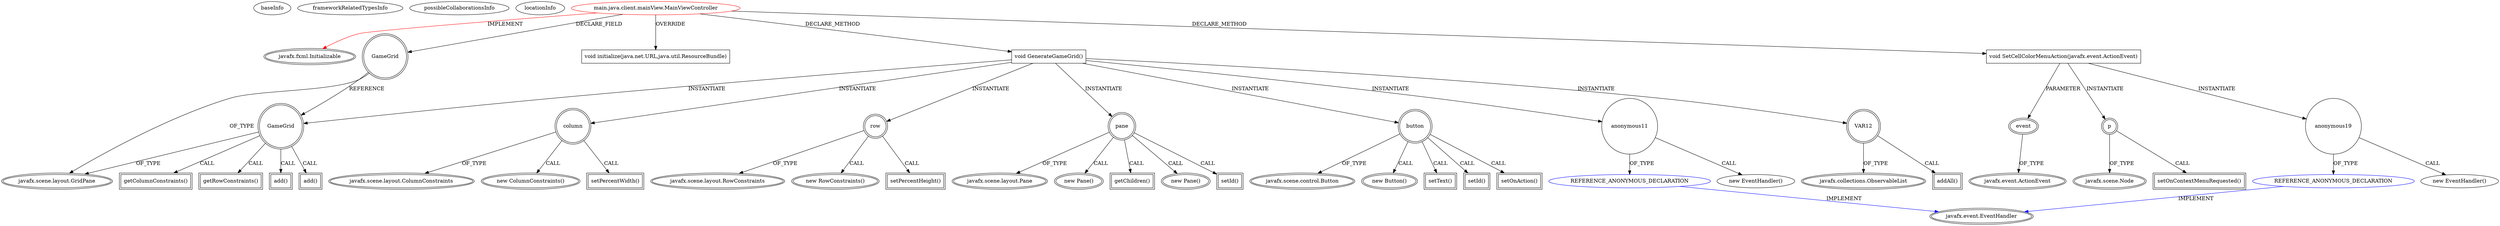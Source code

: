 digraph {
baseInfo[graphId=452,category="extension_graph",isAnonymous=false,possibleRelation=true]
frameworkRelatedTypesInfo[0="javafx.fxml.Initializable"]
possibleCollaborationsInfo[0="452~CLIENT_METHOD_DECLARATION-INSTANTIATION-~javafx.fxml.Initializable ~javafx.event.EventHandler ~false~true"]
locationInfo[projectName="FChapeau-RMI_Connect4",filePath="/FChapeau-RMI_Connect4/RMI_Connect4-master/src/main/java/client/mainView/MainViewController.java",contextSignature="MainViewController",graphId="452"]
0[label="main.java.client.mainView.MainViewController",vertexType="ROOT_CLIENT_CLASS_DECLARATION",isFrameworkType=false,color=red]
1[label="javafx.fxml.Initializable",vertexType="FRAMEWORK_INTERFACE_TYPE",isFrameworkType=true,peripheries=2]
2[label="GameGrid",vertexType="FIELD_DECLARATION",isFrameworkType=true,peripheries=2,shape=circle]
3[label="javafx.scene.layout.GridPane",vertexType="FRAMEWORK_CLASS_TYPE",isFrameworkType=true,peripheries=2]
4[label="void initialize(java.net.URL,java.util.ResourceBundle)",vertexType="OVERRIDING_METHOD_DECLARATION",isFrameworkType=false,shape=box]
5[label="void GenerateGameGrid()",vertexType="CLIENT_METHOD_DECLARATION",isFrameworkType=false,shape=box]
7[label="column",vertexType="VARIABLE_EXPRESION",isFrameworkType=true,peripheries=2,shape=circle]
8[label="javafx.scene.layout.ColumnConstraints",vertexType="FRAMEWORK_CLASS_TYPE",isFrameworkType=true,peripheries=2]
6[label="new ColumnConstraints()",vertexType="CONSTRUCTOR_CALL",isFrameworkType=true,peripheries=2]
10[label="setPercentWidth()",vertexType="INSIDE_CALL",isFrameworkType=true,peripheries=2,shape=box]
11[label="GameGrid",vertexType="VARIABLE_EXPRESION",isFrameworkType=true,peripheries=2,shape=circle]
12[label="getColumnConstraints()",vertexType="INSIDE_CALL",isFrameworkType=true,peripheries=2,shape=box]
15[label="row",vertexType="VARIABLE_EXPRESION",isFrameworkType=true,peripheries=2,shape=circle]
16[label="javafx.scene.layout.RowConstraints",vertexType="FRAMEWORK_CLASS_TYPE",isFrameworkType=true,peripheries=2]
14[label="new RowConstraints()",vertexType="CONSTRUCTOR_CALL",isFrameworkType=true,peripheries=2]
18[label="setPercentHeight()",vertexType="INSIDE_CALL",isFrameworkType=true,peripheries=2,shape=box]
20[label="getRowConstraints()",vertexType="INSIDE_CALL",isFrameworkType=true,peripheries=2,shape=box]
22[label="pane",vertexType="VARIABLE_EXPRESION",isFrameworkType=true,peripheries=2,shape=circle]
23[label="javafx.scene.layout.Pane",vertexType="FRAMEWORK_CLASS_TYPE",isFrameworkType=true,peripheries=2]
21[label="new Pane()",vertexType="CONSTRUCTOR_CALL",isFrameworkType=true,peripheries=2]
25[label="button",vertexType="VARIABLE_EXPRESION",isFrameworkType=true,peripheries=2,shape=circle]
26[label="javafx.scene.control.Button",vertexType="FRAMEWORK_CLASS_TYPE",isFrameworkType=true,peripheries=2]
24[label="new Button()",vertexType="CONSTRUCTOR_CALL",isFrameworkType=true,peripheries=2]
28[label="setText()",vertexType="INSIDE_CALL",isFrameworkType=true,peripheries=2,shape=box]
30[label="setId()",vertexType="INSIDE_CALL",isFrameworkType=true,peripheries=2,shape=box]
32[label="setOnAction()",vertexType="INSIDE_CALL",isFrameworkType=true,peripheries=2,shape=box]
34[label="anonymous11",vertexType="VARIABLE_EXPRESION",isFrameworkType=false,shape=circle]
35[label="REFERENCE_ANONYMOUS_DECLARATION",vertexType="REFERENCE_ANONYMOUS_DECLARATION",isFrameworkType=false,color=blue]
36[label="javafx.event.EventHandler",vertexType="FRAMEWORK_INTERFACE_TYPE",isFrameworkType=true,peripheries=2]
33[label="new EventHandler()",vertexType="CONSTRUCTOR_CALL",isFrameworkType=false]
37[label="VAR12",vertexType="VARIABLE_EXPRESION",isFrameworkType=true,peripheries=2,shape=circle]
39[label="javafx.collections.ObservableList",vertexType="FRAMEWORK_INTERFACE_TYPE",isFrameworkType=true,peripheries=2]
38[label="addAll()",vertexType="INSIDE_CALL",isFrameworkType=true,peripheries=2,shape=box]
41[label="getChildren()",vertexType="INSIDE_CALL",isFrameworkType=true,peripheries=2,shape=box]
43[label="add()",vertexType="INSIDE_CALL",isFrameworkType=true,peripheries=2,shape=box]
44[label="new Pane()",vertexType="CONSTRUCTOR_CALL",isFrameworkType=true,peripheries=2]
47[label="setId()",vertexType="INSIDE_CALL",isFrameworkType=true,peripheries=2,shape=box]
49[label="add()",vertexType="INSIDE_CALL",isFrameworkType=true,peripheries=2,shape=box]
50[label="void SetCellColorMenuAction(javafx.event.ActionEvent)",vertexType="CLIENT_METHOD_DECLARATION",isFrameworkType=false,shape=box]
51[label="event",vertexType="PARAMETER_DECLARATION",isFrameworkType=true,peripheries=2]
52[label="javafx.event.ActionEvent",vertexType="FRAMEWORK_CLASS_TYPE",isFrameworkType=true,peripheries=2]
53[label="p",vertexType="VARIABLE_EXPRESION",isFrameworkType=true,peripheries=2,shape=circle]
55[label="javafx.scene.Node",vertexType="FRAMEWORK_CLASS_TYPE",isFrameworkType=true,peripheries=2]
54[label="setOnContextMenuRequested()",vertexType="INSIDE_CALL",isFrameworkType=true,peripheries=2,shape=box]
57[label="anonymous19",vertexType="VARIABLE_EXPRESION",isFrameworkType=false,shape=circle]
58[label="REFERENCE_ANONYMOUS_DECLARATION",vertexType="REFERENCE_ANONYMOUS_DECLARATION",isFrameworkType=false,color=blue]
56[label="new EventHandler()",vertexType="CONSTRUCTOR_CALL",isFrameworkType=false]
0->1[label="IMPLEMENT",color=red]
0->2[label="DECLARE_FIELD"]
2->3[label="OF_TYPE"]
0->4[label="OVERRIDE"]
0->5[label="DECLARE_METHOD"]
5->7[label="INSTANTIATE"]
7->8[label="OF_TYPE"]
7->6[label="CALL"]
7->10[label="CALL"]
5->11[label="INSTANTIATE"]
2->11[label="REFERENCE"]
11->3[label="OF_TYPE"]
11->12[label="CALL"]
5->15[label="INSTANTIATE"]
15->16[label="OF_TYPE"]
15->14[label="CALL"]
15->18[label="CALL"]
11->20[label="CALL"]
5->22[label="INSTANTIATE"]
22->23[label="OF_TYPE"]
22->21[label="CALL"]
5->25[label="INSTANTIATE"]
25->26[label="OF_TYPE"]
25->24[label="CALL"]
25->28[label="CALL"]
25->30[label="CALL"]
25->32[label="CALL"]
5->34[label="INSTANTIATE"]
35->36[label="IMPLEMENT",color=blue]
34->35[label="OF_TYPE"]
34->33[label="CALL"]
5->37[label="INSTANTIATE"]
37->39[label="OF_TYPE"]
37->38[label="CALL"]
22->41[label="CALL"]
11->43[label="CALL"]
22->44[label="CALL"]
22->47[label="CALL"]
11->49[label="CALL"]
0->50[label="DECLARE_METHOD"]
51->52[label="OF_TYPE"]
50->51[label="PARAMETER"]
50->53[label="INSTANTIATE"]
53->55[label="OF_TYPE"]
53->54[label="CALL"]
50->57[label="INSTANTIATE"]
58->36[label="IMPLEMENT",color=blue]
57->58[label="OF_TYPE"]
57->56[label="CALL"]
}
